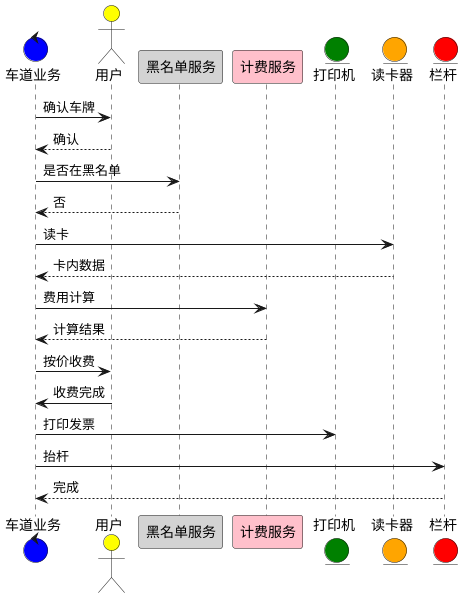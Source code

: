 @startuml

control 车道业务 as bizLogic #blue
actor 用户 as user #yellow
participant 黑名单服务 as blservice #lightGrey
participant 计费服务 as biservice #pink
entity 打印机 as printer #green
entity 读卡器 as reader #Orange
entity 栏杆 as braker #red

bizLogic -> user : 确认车牌
user--> bizLogic: 确认
bizLogic -> blservice : 是否在黑名单
blservice --> bizLogic : 否
bizLogic -> reader : 读卡
reader --> bizLogic : 卡内数据

bizLogic -> biservice : 费用计算
biservice --> bizLogic : 计算结果

bizLogic -> user : 按价收费
user ->  bizLogic : 收费完成

bizLogic -> printer : 打印发票
bizLogic -> braker : 抬杆
braker --> bizLogic : 完成

@end